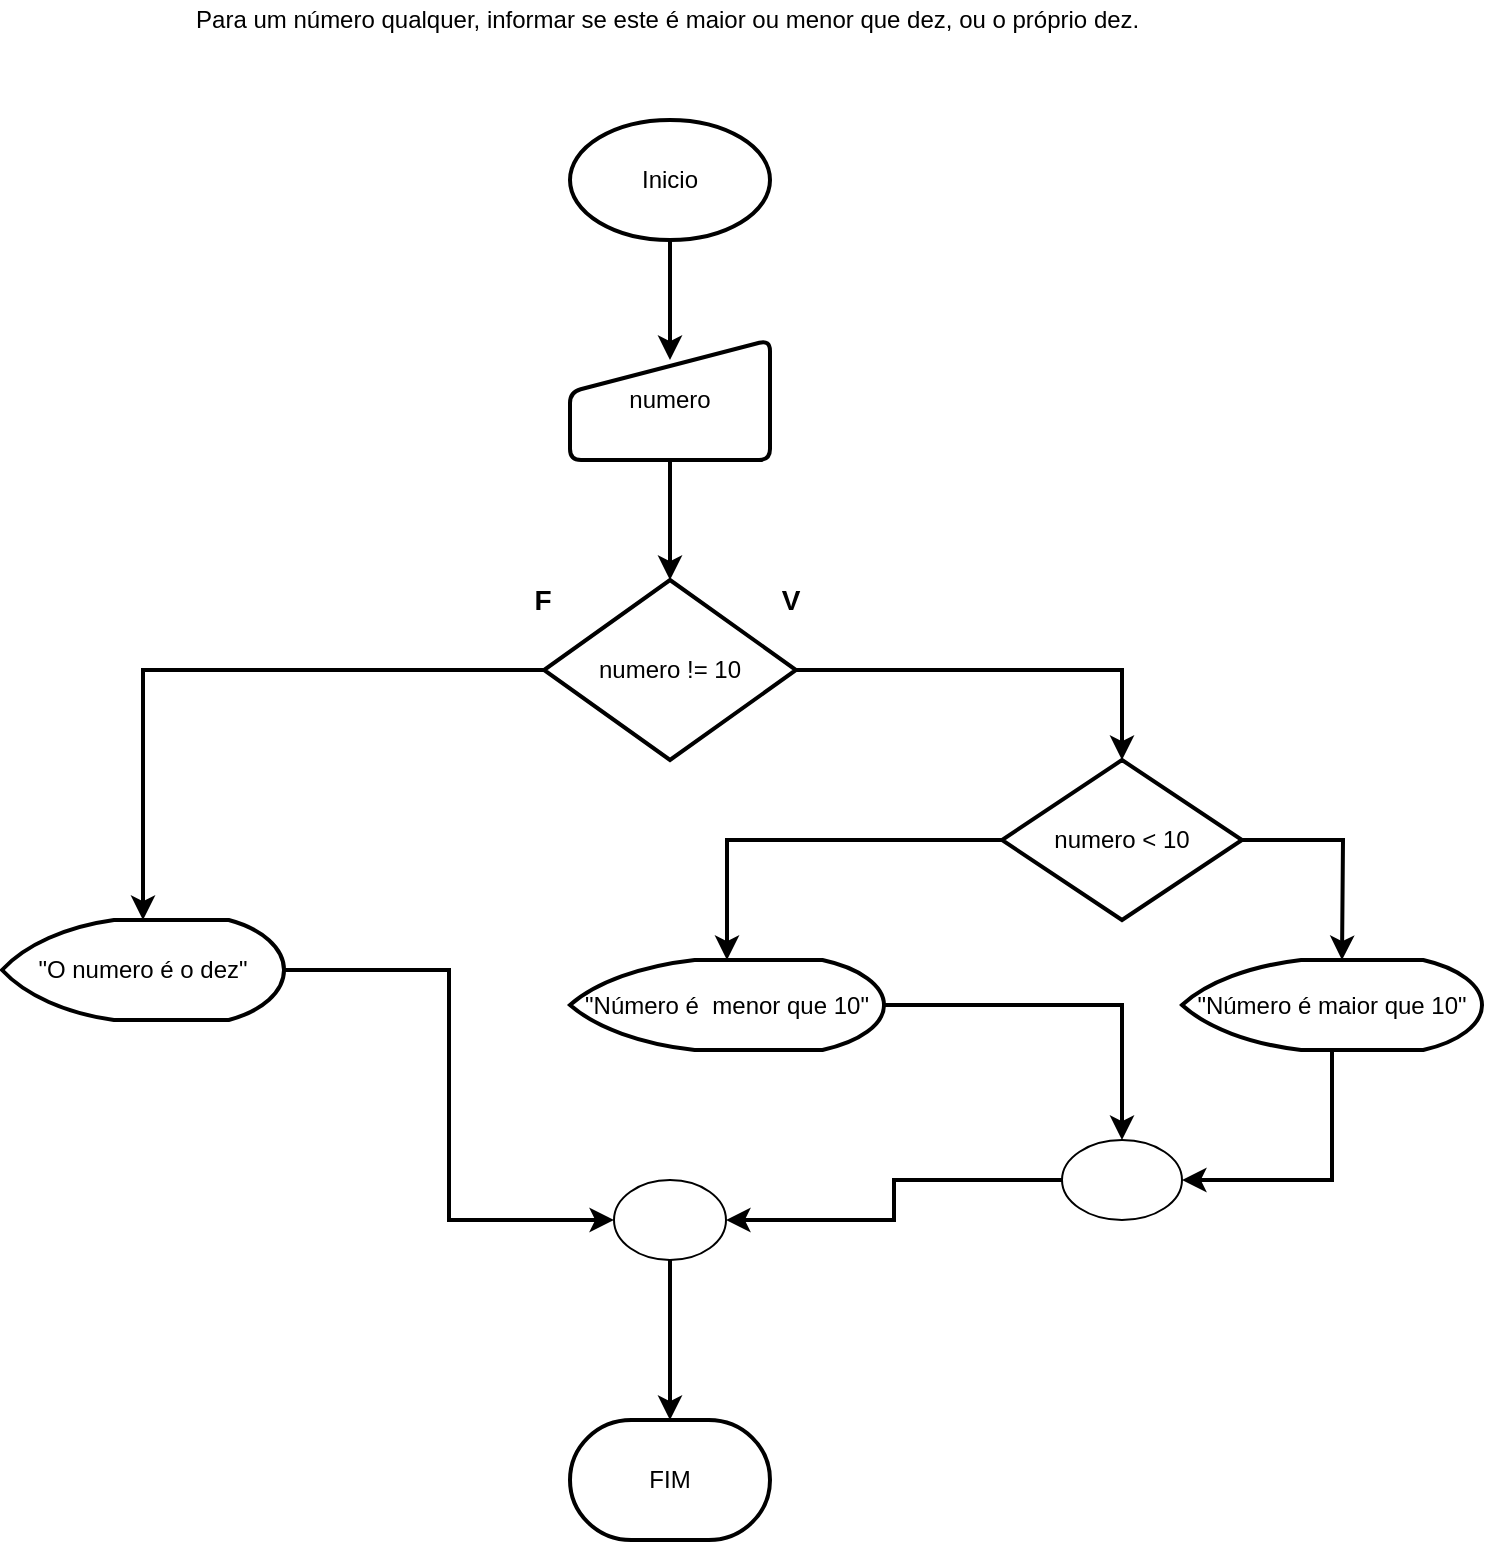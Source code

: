 <mxfile version="13.10.1" type="onedrive"><diagram id="7l6gDKVDSh5fGOwixWVl" name="Page-1"><mxGraphModel dx="868" dy="482" grid="1" gridSize="10" guides="1" tooltips="1" connect="1" arrows="1" fold="1" page="1" pageScale="1" pageWidth="827" pageHeight="1169" math="0" shadow="0"><root><mxCell id="0"/><mxCell id="1" parent="0"/><mxCell id="AlaXxlFuRPgbzMxEyAED-1" value="Para um número qualquer, informar se este é maior ou menor que dez, ou o próprio dez.&amp;nbsp;" style="text;html=1;align=center;verticalAlign=middle;resizable=0;points=[];autosize=1;" vertex="1" parent="1"><mxGeometry x="169" y="40" width="490" height="20" as="geometry"/></mxCell><mxCell id="AlaXxlFuRPgbzMxEyAED-15" style="edgeStyle=orthogonalEdgeStyle;rounded=0;orthogonalLoop=1;jettySize=auto;html=1;entryX=0.5;entryY=0.167;entryDx=0;entryDy=0;entryPerimeter=0;strokeWidth=2;" edge="1" parent="1" source="AlaXxlFuRPgbzMxEyAED-3" target="AlaXxlFuRPgbzMxEyAED-4"><mxGeometry relative="1" as="geometry"/></mxCell><mxCell id="AlaXxlFuRPgbzMxEyAED-3" value="Inicio" style="strokeWidth=2;html=1;shape=mxgraph.flowchart.start_1;whiteSpace=wrap;" vertex="1" parent="1"><mxGeometry x="364" y="100" width="100" height="60" as="geometry"/></mxCell><mxCell id="AlaXxlFuRPgbzMxEyAED-13" style="edgeStyle=orthogonalEdgeStyle;rounded=0;orthogonalLoop=1;jettySize=auto;html=1;exitX=0.5;exitY=1;exitDx=0;exitDy=0;strokeWidth=2;entryX=0.5;entryY=0;entryDx=0;entryDy=0;entryPerimeter=0;" edge="1" parent="1" source="AlaXxlFuRPgbzMxEyAED-4" target="AlaXxlFuRPgbzMxEyAED-5"><mxGeometry relative="1" as="geometry"><mxPoint x="414" y="320" as="targetPoint"/></mxGeometry></mxCell><mxCell id="AlaXxlFuRPgbzMxEyAED-4" value="numero" style="html=1;strokeWidth=2;shape=manualInput;whiteSpace=wrap;rounded=1;size=26;arcSize=11;" vertex="1" parent="1"><mxGeometry x="364" y="210" width="100" height="60" as="geometry"/></mxCell><mxCell id="AlaXxlFuRPgbzMxEyAED-14" style="edgeStyle=orthogonalEdgeStyle;rounded=0;orthogonalLoop=1;jettySize=auto;html=1;entryX=0.5;entryY=0;entryDx=0;entryDy=0;entryPerimeter=0;strokeWidth=2;" edge="1" parent="1" source="AlaXxlFuRPgbzMxEyAED-5" target="AlaXxlFuRPgbzMxEyAED-6"><mxGeometry relative="1" as="geometry"/></mxCell><mxCell id="AlaXxlFuRPgbzMxEyAED-16" style="edgeStyle=orthogonalEdgeStyle;rounded=0;orthogonalLoop=1;jettySize=auto;html=1;strokeWidth=2;" edge="1" parent="1" source="AlaXxlFuRPgbzMxEyAED-5" target="AlaXxlFuRPgbzMxEyAED-9"><mxGeometry relative="1" as="geometry"/></mxCell><mxCell id="AlaXxlFuRPgbzMxEyAED-5" value="numero != 10" style="strokeWidth=2;html=1;shape=mxgraph.flowchart.decision;whiteSpace=wrap;" vertex="1" parent="1"><mxGeometry x="351" y="330" width="126" height="90" as="geometry"/></mxCell><mxCell id="AlaXxlFuRPgbzMxEyAED-17" style="edgeStyle=orthogonalEdgeStyle;rounded=0;orthogonalLoop=1;jettySize=auto;html=1;strokeWidth=2;" edge="1" parent="1" source="AlaXxlFuRPgbzMxEyAED-6"><mxGeometry relative="1" as="geometry"><mxPoint x="750" y="520" as="targetPoint"/></mxGeometry></mxCell><mxCell id="AlaXxlFuRPgbzMxEyAED-23" style="edgeStyle=orthogonalEdgeStyle;rounded=0;orthogonalLoop=1;jettySize=auto;html=1;strokeWidth=2;" edge="1" parent="1" source="AlaXxlFuRPgbzMxEyAED-6" target="AlaXxlFuRPgbzMxEyAED-8"><mxGeometry relative="1" as="geometry"/></mxCell><mxCell id="AlaXxlFuRPgbzMxEyAED-6" value="numero &amp;lt; 10" style="strokeWidth=2;html=1;shape=mxgraph.flowchart.decision;whiteSpace=wrap;" vertex="1" parent="1"><mxGeometry x="580" y="420" width="120" height="80" as="geometry"/></mxCell><mxCell id="AlaXxlFuRPgbzMxEyAED-21" style="edgeStyle=orthogonalEdgeStyle;rounded=0;orthogonalLoop=1;jettySize=auto;html=1;entryX=1;entryY=0.5;entryDx=0;entryDy=0;entryPerimeter=0;strokeWidth=2;" edge="1" parent="1" source="AlaXxlFuRPgbzMxEyAED-7" target="AlaXxlFuRPgbzMxEyAED-10"><mxGeometry relative="1" as="geometry"/></mxCell><mxCell id="AlaXxlFuRPgbzMxEyAED-7" value="&quot;Número é maior que 10&quot;" style="strokeWidth=2;html=1;shape=mxgraph.flowchart.display;whiteSpace=wrap;" vertex="1" parent="1"><mxGeometry x="670" y="520" width="150" height="45" as="geometry"/></mxCell><mxCell id="AlaXxlFuRPgbzMxEyAED-26" style="edgeStyle=orthogonalEdgeStyle;rounded=0;orthogonalLoop=1;jettySize=auto;html=1;entryX=0.5;entryY=0;entryDx=0;entryDy=0;entryPerimeter=0;strokeWidth=2;" edge="1" parent="1" source="AlaXxlFuRPgbzMxEyAED-8" target="AlaXxlFuRPgbzMxEyAED-10"><mxGeometry relative="1" as="geometry"/></mxCell><mxCell id="AlaXxlFuRPgbzMxEyAED-8" value="&quot;Número é&amp;nbsp; menor que 10&quot;" style="strokeWidth=2;html=1;shape=mxgraph.flowchart.display;whiteSpace=wrap;" vertex="1" parent="1"><mxGeometry x="364" y="520" width="157" height="45" as="geometry"/></mxCell><mxCell id="AlaXxlFuRPgbzMxEyAED-19" style="edgeStyle=orthogonalEdgeStyle;rounded=0;orthogonalLoop=1;jettySize=auto;html=1;entryX=0;entryY=0.5;entryDx=0;entryDy=0;entryPerimeter=0;strokeWidth=2;" edge="1" parent="1" source="AlaXxlFuRPgbzMxEyAED-9" target="AlaXxlFuRPgbzMxEyAED-11"><mxGeometry relative="1" as="geometry"/></mxCell><mxCell id="AlaXxlFuRPgbzMxEyAED-9" value="&quot;O numero é o dez&quot;" style="strokeWidth=2;html=1;shape=mxgraph.flowchart.display;whiteSpace=wrap;" vertex="1" parent="1"><mxGeometry x="80" y="500" width="141" height="50" as="geometry"/></mxCell><mxCell id="AlaXxlFuRPgbzMxEyAED-27" style="edgeStyle=orthogonalEdgeStyle;rounded=0;orthogonalLoop=1;jettySize=auto;html=1;entryX=1;entryY=0.5;entryDx=0;entryDy=0;entryPerimeter=0;strokeWidth=2;" edge="1" parent="1" source="AlaXxlFuRPgbzMxEyAED-10" target="AlaXxlFuRPgbzMxEyAED-11"><mxGeometry relative="1" as="geometry"/></mxCell><mxCell id="AlaXxlFuRPgbzMxEyAED-10" value="" style="verticalLabelPosition=bottom;verticalAlign=top;html=1;shape=mxgraph.flowchart.on-page_reference;" vertex="1" parent="1"><mxGeometry x="610" y="610" width="60" height="40" as="geometry"/></mxCell><mxCell id="AlaXxlFuRPgbzMxEyAED-29" style="edgeStyle=orthogonalEdgeStyle;rounded=0;orthogonalLoop=1;jettySize=auto;html=1;strokeWidth=2;" edge="1" parent="1" source="AlaXxlFuRPgbzMxEyAED-11" target="AlaXxlFuRPgbzMxEyAED-28"><mxGeometry relative="1" as="geometry"/></mxCell><mxCell id="AlaXxlFuRPgbzMxEyAED-11" value="" style="verticalLabelPosition=bottom;verticalAlign=top;html=1;shape=mxgraph.flowchart.on-page_reference;" vertex="1" parent="1"><mxGeometry x="386" y="630" width="56" height="40" as="geometry"/></mxCell><mxCell id="AlaXxlFuRPgbzMxEyAED-28" value="FIM" style="strokeWidth=2;html=1;shape=mxgraph.flowchart.terminator;whiteSpace=wrap;" vertex="1" parent="1"><mxGeometry x="364" y="750" width="100" height="60" as="geometry"/></mxCell><mxCell id="AlaXxlFuRPgbzMxEyAED-30" value="&lt;b&gt;&lt;font style=&quot;font-size: 14px&quot;&gt;V&lt;/font&gt;&lt;/b&gt;" style="text;html=1;align=center;verticalAlign=middle;resizable=0;points=[];autosize=1;" vertex="1" parent="1"><mxGeometry x="464" y="330" width="20" height="20" as="geometry"/></mxCell><mxCell id="AlaXxlFuRPgbzMxEyAED-31" value="&lt;b&gt;&lt;font style=&quot;font-size: 14px&quot;&gt;F&lt;/font&gt;&lt;/b&gt;" style="text;html=1;align=center;verticalAlign=middle;resizable=0;points=[];autosize=1;" vertex="1" parent="1"><mxGeometry x="340" y="330" width="20" height="20" as="geometry"/></mxCell></root></mxGraphModel></diagram></mxfile>
